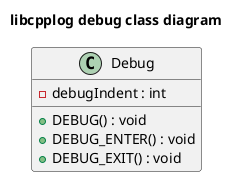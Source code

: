 @startuml debug-class-diagram

title libcpplog debug class diagram

class Debug {
    - debugIndent : int
    + DEBUG() : void
    + DEBUG_ENTER() : void
    + DEBUG_EXIT() : void
}

@enduml